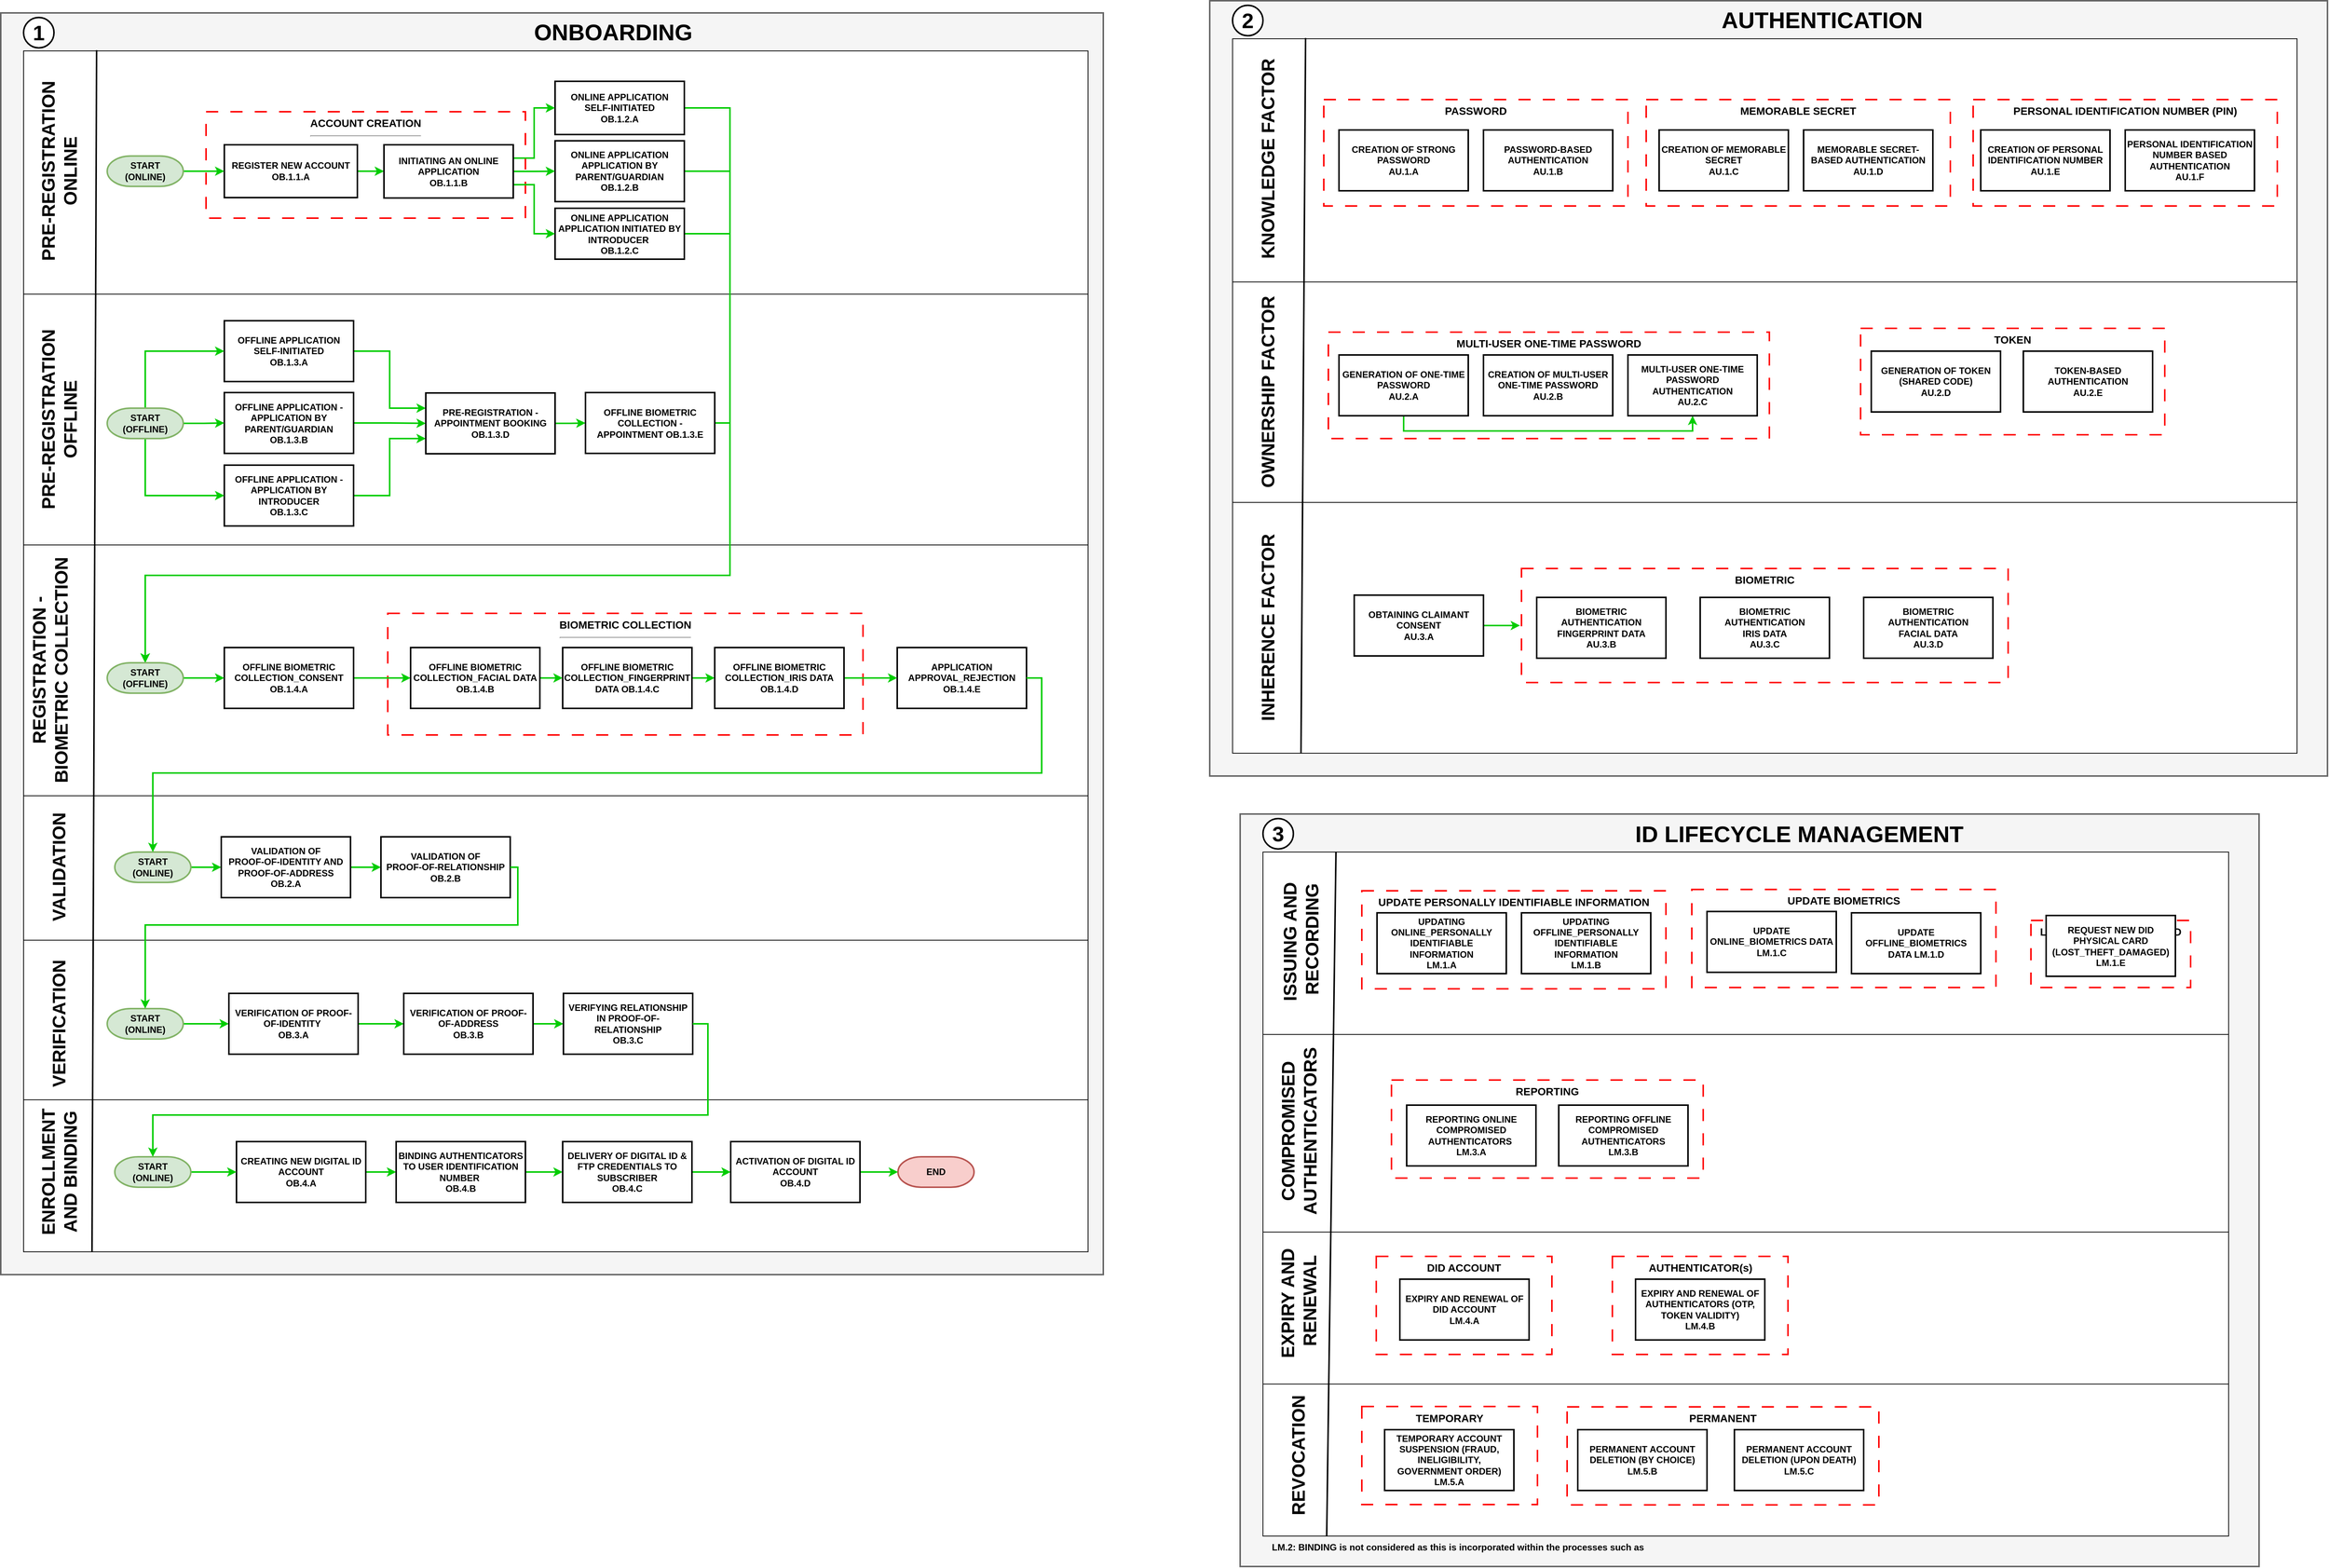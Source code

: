 <mxfile version="20.7.4" type="device"><diagram id="10glaCfFHjlpt_X564yJ" name="Page-1"><mxGraphModel dx="5127" dy="3753" grid="1" gridSize="10" guides="1" tooltips="1" connect="1" arrows="1" fold="1" page="1" pageScale="1" pageWidth="1920" pageHeight="1200" math="0" shadow="0"><root><mxCell id="0"/><mxCell id="1" parent="0"/><mxCell id="8y-kme8FLULvX650RVpN-200" value="" style="rounded=0;whiteSpace=wrap;html=1;fontSize=25;fillColor=#f5f5f5;fontColor=#333333;strokeColor=#666666;direction=east;strokeWidth=2;fontStyle=1" parent="1" vertex="1"><mxGeometry x="2150" y="1476" width="1450" height="1660" as="geometry"/></mxCell><mxCell id="8y-kme8FLULvX650RVpN-243" value="" style="rounded=0;whiteSpace=wrap;html=1;fontSize=19;" parent="1" vertex="1"><mxGeometry x="2180" y="2176" width="1400" height="330" as="geometry"/></mxCell><mxCell id="8y-kme8FLULvX650RVpN-242" value="" style="rounded=0;whiteSpace=wrap;html=1;fontSize=19;" parent="1" vertex="1"><mxGeometry x="2180" y="1846" width="1400" height="330" as="geometry"/></mxCell><mxCell id="8y-kme8FLULvX650RVpN-201" value="" style="rounded=0;whiteSpace=wrap;html=1;fontSize=19;" parent="1" vertex="1"><mxGeometry x="2180" y="1526" width="1400" height="320" as="geometry"/></mxCell><mxCell id="8y-kme8FLULvX650RVpN-202" value="ONBOARDING" style="text;html=1;align=center;verticalAlign=middle;resizable=0;points=[];autosize=1;strokeColor=none;fillColor=none;fontStyle=1;fontSize=30;" parent="1" vertex="1"><mxGeometry x="2840" y="1476" width="230" height="50" as="geometry"/></mxCell><mxCell id="8y-kme8FLULvX650RVpN-253" style="edgeStyle=orthogonalEdgeStyle;rounded=0;orthogonalLoop=1;jettySize=auto;html=1;exitX=1;exitY=0.5;exitDx=0;exitDy=0;entryX=0.5;entryY=0;entryDx=0;entryDy=0;entryPerimeter=0;strokeColor=#00CC00;strokeWidth=2;fontStyle=1;" parent="1" source="8y-kme8FLULvX650RVpN-206" target="8y-kme8FLULvX650RVpN-262" edge="1"><mxGeometry relative="1" as="geometry"><Array as="points"><mxPoint x="3109" y="1601"/><mxPoint x="3109" y="2216"/><mxPoint x="2340" y="2216"/></Array></mxGeometry></mxCell><mxCell id="8y-kme8FLULvX650RVpN-206" value="ONLINE APPLICATION &lt;br&gt;SELF-INITIATED &lt;br&gt;OB.1.2.A" style="rounded=0;whiteSpace=wrap;html=1;strokeWidth=2;fontStyle=1;" parent="1" vertex="1"><mxGeometry x="2879" y="1566" width="170" height="70" as="geometry"/></mxCell><mxCell id="8y-kme8FLULvX650RVpN-252" style="edgeStyle=orthogonalEdgeStyle;rounded=0;orthogonalLoop=1;jettySize=auto;html=1;exitX=1;exitY=0.5;exitDx=0;exitDy=0;entryX=0.5;entryY=0;entryDx=0;entryDy=0;entryPerimeter=0;strokeColor=#00CC00;strokeWidth=2;fontStyle=1;" parent="1" source="8y-kme8FLULvX650RVpN-207" target="8y-kme8FLULvX650RVpN-262" edge="1"><mxGeometry relative="1" as="geometry"><Array as="points"><mxPoint x="3109" y="1684"/><mxPoint x="3109" y="2216"/><mxPoint x="2340" y="2216"/></Array></mxGeometry></mxCell><mxCell id="8y-kme8FLULvX650RVpN-207" value="ONLINE APPLICATION&lt;br&gt;APPLICATION BY PARENT/GUARDIAN OB.1.2.B" style="rounded=0;whiteSpace=wrap;html=1;strokeWidth=2;fontStyle=1;" parent="1" vertex="1"><mxGeometry x="2879" y="1644.25" width="170" height="80" as="geometry"/></mxCell><mxCell id="8y-kme8FLULvX650RVpN-251" style="edgeStyle=orthogonalEdgeStyle;rounded=0;orthogonalLoop=1;jettySize=auto;html=1;exitX=1;exitY=0.5;exitDx=0;exitDy=0;entryX=0.5;entryY=0;entryDx=0;entryDy=0;entryPerimeter=0;strokeColor=#00CC00;strokeWidth=2;fontStyle=1;" parent="1" source="8y-kme8FLULvX650RVpN-208" target="8y-kme8FLULvX650RVpN-262" edge="1"><mxGeometry relative="1" as="geometry"><Array as="points"><mxPoint x="3109" y="1767"/><mxPoint x="3109" y="2216"/><mxPoint x="2340" y="2216"/></Array></mxGeometry></mxCell><mxCell id="8y-kme8FLULvX650RVpN-208" value="ONLINE APPLICATION&lt;br&gt;APPLICATION INITIATED BY INTRODUCER&amp;nbsp; &lt;br&gt;OB.1.2.C" style="rounded=0;whiteSpace=wrap;html=1;strokeWidth=2;fontStyle=1;" parent="1" vertex="1"><mxGeometry x="2879" y="1733" width="170" height="67" as="geometry"/></mxCell><mxCell id="8y-kme8FLULvX650RVpN-234" style="edgeStyle=orthogonalEdgeStyle;rounded=0;orthogonalLoop=1;jettySize=auto;html=1;exitX=1;exitY=0.5;exitDx=0;exitDy=0;entryX=0;entryY=0.25;entryDx=0;entryDy=0;strokeColor=#00CC00;strokeWidth=2;fontStyle=1;" parent="1" source="8y-kme8FLULvX650RVpN-209" target="8y-kme8FLULvX650RVpN-212" edge="1"><mxGeometry relative="1" as="geometry"/></mxCell><mxCell id="8y-kme8FLULvX650RVpN-209" value="OFFLINE APPLICATION SELF-INITIATED &lt;br&gt;OB.1.3.A" style="rounded=0;whiteSpace=wrap;html=1;strokeWidth=2;fontStyle=1;" parent="1" vertex="1"><mxGeometry x="2444" y="1881" width="170" height="80" as="geometry"/></mxCell><mxCell id="8y-kme8FLULvX650RVpN-235" style="edgeStyle=orthogonalEdgeStyle;rounded=0;orthogonalLoop=1;jettySize=auto;html=1;exitX=1;exitY=0.5;exitDx=0;exitDy=0;entryX=0;entryY=0.5;entryDx=0;entryDy=0;strokeColor=#00CC00;strokeWidth=2;fontStyle=1;" parent="1" source="8y-kme8FLULvX650RVpN-210" target="8y-kme8FLULvX650RVpN-212" edge="1"><mxGeometry relative="1" as="geometry"/></mxCell><mxCell id="8y-kme8FLULvX650RVpN-210" value="OFFLINE APPLICATION - APPLICATION BY PARENT/GUARDIAN OB.1.3.B" style="rounded=0;whiteSpace=wrap;html=1;strokeWidth=2;fontStyle=1;" parent="1" vertex="1"><mxGeometry x="2444" y="1975.5" width="170" height="80" as="geometry"/></mxCell><mxCell id="8y-kme8FLULvX650RVpN-236" style="edgeStyle=orthogonalEdgeStyle;rounded=0;orthogonalLoop=1;jettySize=auto;html=1;exitX=1;exitY=0.5;exitDx=0;exitDy=0;entryX=0;entryY=0.75;entryDx=0;entryDy=0;fontStyle=1;strokeColor=#00CC00;strokeWidth=2;" parent="1" source="8y-kme8FLULvX650RVpN-211" target="8y-kme8FLULvX650RVpN-212" edge="1"><mxGeometry relative="1" as="geometry"/></mxCell><mxCell id="8y-kme8FLULvX650RVpN-211" value="OFFLINE APPLICATION - APPLICATION BY INTRODUCER &lt;br&gt;OB.1.3.C" style="rounded=0;whiteSpace=wrap;html=1;strokeWidth=2;fontStyle=1;" parent="1" vertex="1"><mxGeometry x="2444" y="2071" width="170" height="80" as="geometry"/></mxCell><mxCell id="8y-kme8FLULvX650RVpN-241" style="edgeStyle=orthogonalEdgeStyle;rounded=0;orthogonalLoop=1;jettySize=auto;html=1;exitX=1;exitY=0.5;exitDx=0;exitDy=0;strokeColor=#00CC00;strokeWidth=2;fontStyle=1;" parent="1" source="8y-kme8FLULvX650RVpN-212" target="8y-kme8FLULvX650RVpN-213" edge="1"><mxGeometry relative="1" as="geometry"/></mxCell><mxCell id="8y-kme8FLULvX650RVpN-212" value="PRE-REGISTRATION - APPOINTMENT BOOKING OB.1.3.D" style="rounded=0;whiteSpace=wrap;html=1;strokeWidth=2;fontStyle=1;" parent="1" vertex="1"><mxGeometry x="2709" y="1976" width="170" height="80" as="geometry"/></mxCell><mxCell id="8y-kme8FLULvX650RVpN-250" style="edgeStyle=orthogonalEdgeStyle;rounded=0;orthogonalLoop=1;jettySize=auto;html=1;exitX=1;exitY=0.5;exitDx=0;exitDy=0;entryX=0.5;entryY=0;entryDx=0;entryDy=0;entryPerimeter=0;strokeColor=#00CC00;strokeWidth=2;fontStyle=1;" parent="1" source="8y-kme8FLULvX650RVpN-213" target="8y-kme8FLULvX650RVpN-262" edge="1"><mxGeometry relative="1" as="geometry"><Array as="points"><mxPoint x="3109" y="2015"/><mxPoint x="3109" y="2216"/><mxPoint x="2340" y="2216"/></Array></mxGeometry></mxCell><mxCell id="8y-kme8FLULvX650RVpN-213" value="OFFLINE BIOMETRIC COLLECTION - APPOINTMENT OB.1.3.E" style="rounded=0;whiteSpace=wrap;html=1;strokeWidth=2;fontStyle=1;" parent="1" vertex="1"><mxGeometry x="2919" y="1975.5" width="170" height="80" as="geometry"/></mxCell><mxCell id="8y-kme8FLULvX650RVpN-218" value="APPLICATION APPROVAL_REJECTION OB.1.4.E" style="rounded=0;whiteSpace=wrap;html=1;strokeWidth=2;fontStyle=1;" parent="1" vertex="1"><mxGeometry x="3329" y="2311" width="170" height="80" as="geometry"/></mxCell><mxCell id="8y-kme8FLULvX650RVpN-231" value="PRE-REGISTRATION&lt;br style=&quot;font-size: 24px;&quot;&gt;OFFLINE" style="text;html=1;align=center;verticalAlign=middle;resizable=0;points=[];autosize=1;strokeColor=none;fillColor=none;fontStyle=1;fontSize=24;horizontal=0;" parent="1" vertex="1"><mxGeometry x="2187" y="1886" width="80" height="250" as="geometry"/></mxCell><mxCell id="8y-kme8FLULvX650RVpN-232" value="REGISTRATION -&lt;br&gt;BIOMETRIC COLLECTION" style="text;html=1;align=center;verticalAlign=middle;resizable=0;points=[];autosize=1;strokeColor=none;fillColor=none;fontStyle=1;fontSize=24;horizontal=0;" parent="1" vertex="1"><mxGeometry x="2175" y="2186" width="80" height="310" as="geometry"/></mxCell><mxCell id="8y-kme8FLULvX650RVpN-257" value="" style="edgeStyle=orthogonalEdgeStyle;rounded=0;orthogonalLoop=1;jettySize=auto;html=1;strokeColor=#00CC00;strokeWidth=2;fontStyle=1;" parent="1" source="8y-kme8FLULvX650RVpN-256" target="8y-kme8FLULvX650RVpN-210" edge="1"><mxGeometry relative="1" as="geometry"/></mxCell><mxCell id="8y-kme8FLULvX650RVpN-258" style="edgeStyle=orthogonalEdgeStyle;rounded=0;orthogonalLoop=1;jettySize=auto;html=1;exitX=0.5;exitY=0;exitDx=0;exitDy=0;exitPerimeter=0;entryX=0;entryY=0.5;entryDx=0;entryDy=0;strokeColor=#00CC00;strokeWidth=2;fontStyle=1;" parent="1" source="8y-kme8FLULvX650RVpN-256" target="8y-kme8FLULvX650RVpN-209" edge="1"><mxGeometry relative="1" as="geometry"/></mxCell><mxCell id="8y-kme8FLULvX650RVpN-259" style="edgeStyle=orthogonalEdgeStyle;rounded=0;orthogonalLoop=1;jettySize=auto;html=1;exitX=0.5;exitY=1;exitDx=0;exitDy=0;exitPerimeter=0;entryX=0;entryY=0.5;entryDx=0;entryDy=0;strokeColor=#00CC00;strokeWidth=2;fontStyle=1;" parent="1" source="8y-kme8FLULvX650RVpN-256" target="8y-kme8FLULvX650RVpN-211" edge="1"><mxGeometry relative="1" as="geometry"/></mxCell><mxCell id="8y-kme8FLULvX650RVpN-256" value="&lt;b&gt;START&lt;br&gt;(OFFLINE)&lt;br&gt;&lt;/b&gt;" style="strokeWidth=2;html=1;shape=mxgraph.flowchart.terminator;whiteSpace=wrap;fillColor=#d5e8d4;strokeColor=#82b366;" parent="1" vertex="1"><mxGeometry x="2290" y="1996" width="100" height="40" as="geometry"/></mxCell><mxCell id="8y-kme8FLULvX650RVpN-269" value="&lt;span style=&quot;font-size: 28px;&quot;&gt;1&lt;/span&gt;" style="ellipse;whiteSpace=wrap;html=1;aspect=fixed;fontSize=12;fontStyle=1;rounded=0;strokeWidth=2;" parent="1" vertex="1"><mxGeometry x="2180" y="1482" width="40" height="40" as="geometry"/></mxCell><mxCell id="8y-kme8FLULvX650RVpN-340" value="" style="rounded=0;whiteSpace=wrap;html=1;fontSize=19;" parent="1" vertex="1"><mxGeometry x="2180" y="2906" width="1400" height="200" as="geometry"/></mxCell><mxCell id="8y-kme8FLULvX650RVpN-341" value="" style="rounded=0;whiteSpace=wrap;html=1;fontSize=19;" parent="1" vertex="1"><mxGeometry x="2180" y="2696" width="1400" height="210" as="geometry"/></mxCell><mxCell id="8y-kme8FLULvX650RVpN-342" value="" style="rounded=0;whiteSpace=wrap;html=1;fontSize=19;" parent="1" vertex="1"><mxGeometry x="2180" y="2506" width="1400" height="190" as="geometry"/></mxCell><mxCell id="8y-kme8FLULvX650RVpN-343" value="VALIDATION" style="text;html=1;align=center;verticalAlign=middle;resizable=0;points=[];autosize=1;strokeColor=none;fillColor=none;fontStyle=1;fontSize=24;horizontal=0;" parent="1" vertex="1"><mxGeometry x="2202" y="2520" width="50" height="160" as="geometry"/></mxCell><mxCell id="8y-kme8FLULvX650RVpN-344" value="VERIFICATION" style="text;html=1;align=center;verticalAlign=middle;resizable=0;points=[];autosize=1;strokeColor=none;fillColor=none;fontStyle=1;fontSize=24;horizontal=0;" parent="1" vertex="1"><mxGeometry x="2202" y="2716" width="50" height="180" as="geometry"/></mxCell><mxCell id="8y-kme8FLULvX650RVpN-345" value="ENROLLMENT&lt;br&gt;AND BINDING" style="text;html=1;align=center;verticalAlign=middle;resizable=0;points=[];autosize=1;strokeColor=none;fillColor=none;fontStyle=1;fontSize=24;horizontal=0;" parent="1" vertex="1"><mxGeometry x="2187" y="2911" width="80" height="180" as="geometry"/></mxCell><mxCell id="8y-kme8FLULvX650RVpN-346" value="" style="edgeStyle=orthogonalEdgeStyle;rounded=0;orthogonalLoop=1;jettySize=auto;html=1;strokeColor=#00CC00;strokeWidth=2;fontStyle=1;" parent="1" source="8y-kme8FLULvX650RVpN-347" target="8y-kme8FLULvX650RVpN-352" edge="1"><mxGeometry relative="1" as="geometry"/></mxCell><mxCell id="8y-kme8FLULvX650RVpN-347" value="&lt;b&gt;START&lt;br&gt;(ONLINE)&lt;br&gt;&lt;/b&gt;" style="strokeWidth=2;html=1;shape=mxgraph.flowchart.terminator;whiteSpace=wrap;fillColor=#d5e8d4;strokeColor=#82b366;" parent="1" vertex="1"><mxGeometry x="2300" y="2580" width="100" height="40" as="geometry"/></mxCell><mxCell id="8y-kme8FLULvX650RVpN-348" value="" style="edgeStyle=orthogonalEdgeStyle;rounded=0;orthogonalLoop=1;jettySize=auto;html=1;strokeColor=#00CC00;strokeWidth=2;fontStyle=1;" parent="1" source="8y-kme8FLULvX650RVpN-349" target="8y-kme8FLULvX650RVpN-355" edge="1"><mxGeometry relative="1" as="geometry"/></mxCell><mxCell id="8y-kme8FLULvX650RVpN-349" value="&lt;b&gt;START&lt;br&gt;(ONLINE)&lt;br&gt;&lt;/b&gt;" style="strokeWidth=2;html=1;shape=mxgraph.flowchart.terminator;whiteSpace=wrap;fillColor=#d5e8d4;strokeColor=#82b366;" parent="1" vertex="1"><mxGeometry x="2290" y="2786" width="100" height="40" as="geometry"/></mxCell><mxCell id="8y-kme8FLULvX650RVpN-350" value="&lt;b&gt;END&lt;/b&gt;" style="strokeWidth=2;html=1;shape=mxgraph.flowchart.terminator;whiteSpace=wrap;fillColor=#f8cecc;strokeColor=#b85450;" parent="1" vertex="1"><mxGeometry x="3330" y="2981" width="100" height="40" as="geometry"/></mxCell><mxCell id="8y-kme8FLULvX650RVpN-351" value="" style="edgeStyle=orthogonalEdgeStyle;rounded=0;orthogonalLoop=1;jettySize=auto;html=1;strokeColor=#00CC00;strokeWidth=2;fontStyle=1;" parent="1" source="8y-kme8FLULvX650RVpN-352" target="8y-kme8FLULvX650RVpN-353" edge="1"><mxGeometry relative="1" as="geometry"/></mxCell><mxCell id="8y-kme8FLULvX650RVpN-352" value="VALIDATION OF &lt;br&gt;PROOF-OF-IDENTITY AND PROOF-OF-ADDRESS &lt;br&gt;OB.2.A" style="rounded=0;whiteSpace=wrap;html=1;strokeWidth=2;fontStyle=1;" parent="1" vertex="1"><mxGeometry x="2440" y="2560" width="170" height="80" as="geometry"/></mxCell><mxCell id="8y-kme8FLULvX650RVpN-353" value="VALIDATION OF &lt;br&gt;PROOF-OF-RELATIONSHIP &lt;br&gt;OB.2.B" style="rounded=0;whiteSpace=wrap;html=1;strokeWidth=2;fontStyle=1;" parent="1" vertex="1"><mxGeometry x="2650" y="2560" width="170" height="80" as="geometry"/></mxCell><mxCell id="8y-kme8FLULvX650RVpN-354" value="" style="edgeStyle=orthogonalEdgeStyle;rounded=0;orthogonalLoop=1;jettySize=auto;html=1;strokeColor=#00CC00;strokeWidth=2;fontStyle=1;" parent="1" source="8y-kme8FLULvX650RVpN-355" target="8y-kme8FLULvX650RVpN-357" edge="1"><mxGeometry relative="1" as="geometry"/></mxCell><mxCell id="8y-kme8FLULvX650RVpN-355" value="VERIFICATION OF PROOF-OF-IDENTITY&amp;nbsp; &lt;br&gt;OB.3.A" style="rounded=0;whiteSpace=wrap;html=1;strokeWidth=2;fontStyle=1;" parent="1" vertex="1"><mxGeometry x="2450" y="2766" width="170" height="80" as="geometry"/></mxCell><mxCell id="8y-kme8FLULvX650RVpN-356" value="" style="edgeStyle=orthogonalEdgeStyle;rounded=0;orthogonalLoop=1;jettySize=auto;html=1;strokeColor=#00CC00;strokeWidth=2;fontStyle=1;" parent="1" source="8y-kme8FLULvX650RVpN-357" target="8y-kme8FLULvX650RVpN-358" edge="1"><mxGeometry relative="1" as="geometry"/></mxCell><mxCell id="8y-kme8FLULvX650RVpN-357" value="VERIFICATION OF PROOF-OF-ADDRESS &lt;br&gt;OB.3.B" style="rounded=0;whiteSpace=wrap;html=1;strokeWidth=2;fontStyle=1;" parent="1" vertex="1"><mxGeometry x="2680" y="2766" width="170" height="80" as="geometry"/></mxCell><mxCell id="8y-kme8FLULvX650RVpN-358" value="VERIFYING RELATIONSHIP IN PROOF-OF-RELATIONSHIP &lt;br&gt;OB.3.C" style="rounded=0;whiteSpace=wrap;html=1;strokeWidth=2;fontStyle=1;" parent="1" vertex="1"><mxGeometry x="2890" y="2766" width="170" height="80" as="geometry"/></mxCell><mxCell id="8y-kme8FLULvX650RVpN-359" style="edgeStyle=orthogonalEdgeStyle;rounded=0;orthogonalLoop=1;jettySize=auto;html=1;exitX=1;exitY=0.5;exitDx=0;exitDy=0;entryX=0.5;entryY=0;entryDx=0;entryDy=0;entryPerimeter=0;strokeColor=#00CC00;strokeWidth=2;fontStyle=1;" parent="1" source="8y-kme8FLULvX650RVpN-353" target="8y-kme8FLULvX650RVpN-349" edge="1"><mxGeometry relative="1" as="geometry"><Array as="points"><mxPoint x="2830" y="2600"/><mxPoint x="2830" y="2676"/><mxPoint x="2340" y="2676"/></Array></mxGeometry></mxCell><mxCell id="8y-kme8FLULvX650RVpN-360" value="" style="edgeStyle=orthogonalEdgeStyle;rounded=0;orthogonalLoop=1;jettySize=auto;html=1;strokeColor=#00CC00;strokeWidth=2;fontStyle=1;" parent="1" source="8y-kme8FLULvX650RVpN-361" target="8y-kme8FLULvX650RVpN-363" edge="1"><mxGeometry relative="1" as="geometry"/></mxCell><mxCell id="8y-kme8FLULvX650RVpN-361" value="CREATING NEW DIGITAL ID ACCOUNT &lt;br&gt;OB.4.A" style="rounded=0;whiteSpace=wrap;html=1;strokeWidth=2;fontStyle=1;" parent="1" vertex="1"><mxGeometry x="2460" y="2961" width="170" height="80" as="geometry"/></mxCell><mxCell id="8y-kme8FLULvX650RVpN-362" value="" style="edgeStyle=orthogonalEdgeStyle;rounded=0;orthogonalLoop=1;jettySize=auto;html=1;strokeColor=#00CC00;strokeWidth=2;fontStyle=1;" parent="1" source="8y-kme8FLULvX650RVpN-363" target="8y-kme8FLULvX650RVpN-365" edge="1"><mxGeometry relative="1" as="geometry"/></mxCell><mxCell id="8y-kme8FLULvX650RVpN-363" value="BINDING AUTHENTICATORS TO USER IDENTIFICATION NUMBER&amp;nbsp; &lt;br&gt;OB.4.B" style="rounded=0;whiteSpace=wrap;html=1;strokeWidth=2;fontStyle=1;" parent="1" vertex="1"><mxGeometry x="2670" y="2961" width="170" height="80" as="geometry"/></mxCell><mxCell id="8y-kme8FLULvX650RVpN-364" value="" style="edgeStyle=orthogonalEdgeStyle;rounded=0;orthogonalLoop=1;jettySize=auto;html=1;strokeColor=#00CC00;strokeWidth=2;fontStyle=1;" parent="1" source="8y-kme8FLULvX650RVpN-365" target="8y-kme8FLULvX650RVpN-367" edge="1"><mxGeometry relative="1" as="geometry"/></mxCell><mxCell id="8y-kme8FLULvX650RVpN-365" value="DELIVERY OF DIGITAL ID &amp;amp; FTP CREDENTIALS TO SUBSCRIBER &lt;br&gt;OB.4.C" style="rounded=0;whiteSpace=wrap;html=1;strokeWidth=2;fontStyle=1;" parent="1" vertex="1"><mxGeometry x="2889" y="2961" width="170" height="80" as="geometry"/></mxCell><mxCell id="8y-kme8FLULvX650RVpN-366" value="" style="edgeStyle=orthogonalEdgeStyle;rounded=0;orthogonalLoop=1;jettySize=auto;html=1;strokeColor=#00CC00;strokeWidth=2;fontStyle=1;" parent="1" source="8y-kme8FLULvX650RVpN-367" target="8y-kme8FLULvX650RVpN-350" edge="1"><mxGeometry relative="1" as="geometry"/></mxCell><mxCell id="8y-kme8FLULvX650RVpN-367" value="ACTIVATION OF DIGITAL ID ACCOUNT &lt;br&gt;OB.4.D" style="rounded=0;whiteSpace=wrap;html=1;strokeWidth=2;fontStyle=1;" parent="1" vertex="1"><mxGeometry x="3110" y="2961" width="170" height="80" as="geometry"/></mxCell><mxCell id="8y-kme8FLULvX650RVpN-368" value="" style="edgeStyle=orthogonalEdgeStyle;rounded=0;orthogonalLoop=1;jettySize=auto;html=1;strokeColor=#00CC00;strokeWidth=2;fontStyle=1;" parent="1" source="8y-kme8FLULvX650RVpN-369" target="8y-kme8FLULvX650RVpN-361" edge="1"><mxGeometry relative="1" as="geometry"/></mxCell><mxCell id="8y-kme8FLULvX650RVpN-369" value="&lt;b&gt;START&lt;br&gt;(ONLINE)&lt;br&gt;&lt;/b&gt;" style="strokeWidth=2;html=1;shape=mxgraph.flowchart.terminator;whiteSpace=wrap;fillColor=#d5e8d4;strokeColor=#82b366;" parent="1" vertex="1"><mxGeometry x="2300" y="2981" width="100" height="40" as="geometry"/></mxCell><mxCell id="8y-kme8FLULvX650RVpN-370" style="edgeStyle=orthogonalEdgeStyle;rounded=0;orthogonalLoop=1;jettySize=auto;html=1;exitX=1;exitY=0.5;exitDx=0;exitDy=0;entryX=0.5;entryY=0;entryDx=0;entryDy=0;entryPerimeter=0;strokeColor=#00CC00;strokeWidth=2;fontStyle=1;" parent="1" source="8y-kme8FLULvX650RVpN-358" target="8y-kme8FLULvX650RVpN-369" edge="1"><mxGeometry relative="1" as="geometry"><Array as="points"><mxPoint x="3080" y="2806"/><mxPoint x="3080" y="2926"/><mxPoint x="2350" y="2926"/></Array></mxGeometry></mxCell><mxCell id="8y-kme8FLULvX650RVpN-229" value="" style="endArrow=none;html=1;rounded=0;entryX=0.114;entryY=-0.001;entryDx=0;entryDy=0;entryPerimeter=0;strokeWidth=2;" parent="1" edge="1"><mxGeometry width="50" height="50" relative="1" as="geometry"><mxPoint x="2270" y="3106" as="sourcePoint"/><mxPoint x="2276.04" y="1525.02" as="targetPoint"/></mxGeometry></mxCell><mxCell id="8y-kme8FLULvX650RVpN-261" style="edgeStyle=orthogonalEdgeStyle;rounded=0;orthogonalLoop=1;jettySize=auto;html=1;exitX=1;exitY=0.5;exitDx=0;exitDy=0;entryX=0.5;entryY=0;entryDx=0;entryDy=0;entryPerimeter=0;strokeColor=#00CC00;strokeWidth=2;fontStyle=1;" parent="1" source="8y-kme8FLULvX650RVpN-218" target="8y-kme8FLULvX650RVpN-347" edge="1"><mxGeometry relative="1" as="geometry"><mxPoint x="3530" y="2351" as="targetPoint"/><Array as="points"><mxPoint x="3519" y="2351"/><mxPoint x="3519" y="2476"/><mxPoint x="2350" y="2476"/></Array></mxGeometry></mxCell><mxCell id="8y-kme8FLULvX650RVpN-249" value="BIOMETRIC COLLECTION&lt;hr style=&quot;font-size: 14px;&quot;&gt;" style="rounded=0;whiteSpace=wrap;html=1;fillColor=none;perimeterSpacing=2;dashed=1;dashPattern=8 8;align=center;labelPosition=center;verticalLabelPosition=middle;verticalAlign=top;fontStyle=1;fontSize=14;strokeColor=#FF0000;strokeWidth=2;fontColor=#000000;" parent="1" vertex="1"><mxGeometry x="2659" y="2266" width="625" height="160" as="geometry"/></mxCell><mxCell id="8y-kme8FLULvX650RVpN-245" style="edgeStyle=orthogonalEdgeStyle;rounded=0;orthogonalLoop=1;jettySize=auto;html=1;exitX=1;exitY=0.5;exitDx=0;exitDy=0;entryX=0;entryY=0.5;entryDx=0;entryDy=0;strokeColor=#00CC00;strokeWidth=2;fontStyle=1;" parent="1" source="8y-kme8FLULvX650RVpN-214" target="8y-kme8FLULvX650RVpN-215" edge="1"><mxGeometry relative="1" as="geometry"/></mxCell><mxCell id="8y-kme8FLULvX650RVpN-214" value="OFFLINE BIOMETRIC COLLECTION_CONSENT OB.1.4.A" style="rounded=0;whiteSpace=wrap;html=1;strokeWidth=2;fontStyle=1;" parent="1" vertex="1"><mxGeometry x="2444" y="2311" width="170" height="80" as="geometry"/></mxCell><mxCell id="8y-kme8FLULvX650RVpN-246" style="edgeStyle=orthogonalEdgeStyle;rounded=0;orthogonalLoop=1;jettySize=auto;html=1;exitX=1;exitY=0.5;exitDx=0;exitDy=0;entryX=0;entryY=0.5;entryDx=0;entryDy=0;strokeColor=#00CC00;strokeWidth=2;fontStyle=1;" parent="1" source="8y-kme8FLULvX650RVpN-215" target="8y-kme8FLULvX650RVpN-216" edge="1"><mxGeometry relative="1" as="geometry"/></mxCell><mxCell id="8y-kme8FLULvX650RVpN-215" value="OFFLINE BIOMETRIC COLLECTION_FACIAL DATA OB.1.4.B" style="rounded=0;whiteSpace=wrap;html=1;strokeWidth=2;fontStyle=1;" parent="1" vertex="1"><mxGeometry x="2689" y="2311" width="170" height="80" as="geometry"/></mxCell><mxCell id="8y-kme8FLULvX650RVpN-247" style="edgeStyle=orthogonalEdgeStyle;rounded=0;orthogonalLoop=1;jettySize=auto;html=1;exitX=1;exitY=0.5;exitDx=0;exitDy=0;strokeColor=#00CC00;strokeWidth=2;fontStyle=1;" parent="1" source="8y-kme8FLULvX650RVpN-216" target="8y-kme8FLULvX650RVpN-217" edge="1"><mxGeometry relative="1" as="geometry"/></mxCell><mxCell id="8y-kme8FLULvX650RVpN-216" value="OFFLINE BIOMETRIC COLLECTION_FINGERPRINT DATA OB.1.4.C" style="rounded=0;whiteSpace=wrap;html=1;strokeWidth=2;fontStyle=1;" parent="1" vertex="1"><mxGeometry x="2889" y="2311" width="170" height="80" as="geometry"/></mxCell><mxCell id="8y-kme8FLULvX650RVpN-248" style="edgeStyle=orthogonalEdgeStyle;rounded=0;orthogonalLoop=1;jettySize=auto;html=1;exitX=1;exitY=0.5;exitDx=0;exitDy=0;entryX=0;entryY=0.5;entryDx=0;entryDy=0;strokeColor=#00CC00;strokeWidth=2;fontStyle=1;" parent="1" source="8y-kme8FLULvX650RVpN-217" target="8y-kme8FLULvX650RVpN-218" edge="1"><mxGeometry relative="1" as="geometry"/></mxCell><mxCell id="8y-kme8FLULvX650RVpN-217" value="OFFLINE BIOMETRIC COLLECTION_IRIS DATA OB.1.4.D" style="rounded=0;whiteSpace=wrap;html=1;strokeWidth=2;fontStyle=1;" parent="1" vertex="1"><mxGeometry x="3089" y="2311" width="170" height="80" as="geometry"/></mxCell><mxCell id="8y-kme8FLULvX650RVpN-263" style="edgeStyle=orthogonalEdgeStyle;rounded=0;orthogonalLoop=1;jettySize=auto;html=1;exitX=1;exitY=0.5;exitDx=0;exitDy=0;exitPerimeter=0;strokeColor=#00CC00;strokeWidth=2;fontStyle=1;" parent="1" source="8y-kme8FLULvX650RVpN-262" target="8y-kme8FLULvX650RVpN-214" edge="1"><mxGeometry relative="1" as="geometry"/></mxCell><mxCell id="8y-kme8FLULvX650RVpN-262" value="&lt;b&gt;START&lt;br&gt;(OFFLINE)&lt;br&gt;&lt;/b&gt;" style="strokeWidth=2;html=1;shape=mxgraph.flowchart.terminator;whiteSpace=wrap;fillColor=#d5e8d4;strokeColor=#82b366;" parent="1" vertex="1"><mxGeometry x="2290" y="2331" width="100" height="40" as="geometry"/></mxCell><mxCell id="8y-kme8FLULvX650RVpN-266" value="ACCOUNT CREATION&lt;hr&gt;" style="rounded=0;whiteSpace=wrap;html=1;fillColor=none;perimeterSpacing=2;dashed=1;dashPattern=8 8;align=center;labelPosition=center;verticalLabelPosition=middle;verticalAlign=top;fontStyle=1;fontSize=14;strokeWidth=2;strokeColor=#FF0000;fontColor=#000000;" parent="1" vertex="1"><mxGeometry x="2420" y="1606" width="420" height="140" as="geometry"/></mxCell><mxCell id="8y-kme8FLULvX650RVpN-237" style="edgeStyle=orthogonalEdgeStyle;rounded=0;orthogonalLoop=1;jettySize=auto;html=1;exitX=1;exitY=0.5;exitDx=0;exitDy=0;entryX=0;entryY=0.5;entryDx=0;entryDy=0;strokeColor=#00CC00;strokeWidth=2;fontStyle=1;" parent="1" source="8y-kme8FLULvX650RVpN-204" target="8y-kme8FLULvX650RVpN-205" edge="1"><mxGeometry relative="1" as="geometry"/></mxCell><mxCell id="8y-kme8FLULvX650RVpN-204" value="REGISTER NEW ACCOUNT OB.1.1.A" style="rounded=0;whiteSpace=wrap;html=1;strokeWidth=2;fontStyle=1;" parent="1" vertex="1"><mxGeometry x="2444" y="1649.5" width="175" height="69.5" as="geometry"/></mxCell><mxCell id="8y-kme8FLULvX650RVpN-238" style="edgeStyle=orthogonalEdgeStyle;rounded=0;orthogonalLoop=1;jettySize=auto;html=1;exitX=1;exitY=0.25;exitDx=0;exitDy=0;entryX=0;entryY=0.5;entryDx=0;entryDy=0;strokeColor=#00CC00;strokeWidth=2;fontStyle=1;" parent="1" source="8y-kme8FLULvX650RVpN-205" target="8y-kme8FLULvX650RVpN-206" edge="1"><mxGeometry relative="1" as="geometry"/></mxCell><mxCell id="8y-kme8FLULvX650RVpN-239" style="edgeStyle=orthogonalEdgeStyle;rounded=0;orthogonalLoop=1;jettySize=auto;html=1;exitX=1;exitY=0.5;exitDx=0;exitDy=0;entryX=0;entryY=0.5;entryDx=0;entryDy=0;strokeColor=#00CC00;strokeWidth=2;fontStyle=1;" parent="1" source="8y-kme8FLULvX650RVpN-205" target="8y-kme8FLULvX650RVpN-207" edge="1"><mxGeometry relative="1" as="geometry"/></mxCell><mxCell id="8y-kme8FLULvX650RVpN-240" style="edgeStyle=orthogonalEdgeStyle;rounded=0;orthogonalLoop=1;jettySize=auto;html=1;exitX=1;exitY=0.75;exitDx=0;exitDy=0;entryX=0;entryY=0.5;entryDx=0;entryDy=0;strokeColor=#00CC00;strokeWidth=2;fontStyle=1;" parent="1" source="8y-kme8FLULvX650RVpN-205" target="8y-kme8FLULvX650RVpN-208" edge="1"><mxGeometry relative="1" as="geometry"/></mxCell><mxCell id="8y-kme8FLULvX650RVpN-205" value="INITIATING AN ONLINE APPLICATION&lt;br&gt;OB.1.1.B" style="rounded=0;whiteSpace=wrap;html=1;strokeWidth=2;fontStyle=1;" parent="1" vertex="1"><mxGeometry x="2654" y="1649.5" width="170" height="70" as="geometry"/></mxCell><mxCell id="8y-kme8FLULvX650RVpN-230" value="PRE-REGISTRATION&lt;br style=&quot;font-size: 24px;&quot;&gt;ONLINE" style="text;html=1;align=center;verticalAlign=middle;resizable=0;points=[];autosize=1;strokeColor=none;fillColor=none;fontStyle=1;fontSize=24;horizontal=0;" parent="1" vertex="1"><mxGeometry x="2187" y="1559.25" width="80" height="250" as="geometry"/></mxCell><mxCell id="8y-kme8FLULvX650RVpN-255" value="" style="edgeStyle=orthogonalEdgeStyle;rounded=0;orthogonalLoop=1;jettySize=auto;html=1;strokeColor=#00CC00;strokeWidth=2;fontStyle=1;" parent="1" source="8y-kme8FLULvX650RVpN-254" target="8y-kme8FLULvX650RVpN-204" edge="1"><mxGeometry relative="1" as="geometry"/></mxCell><mxCell id="8y-kme8FLULvX650RVpN-254" value="&lt;b&gt;START&lt;br&gt;(ONLINE)&lt;br&gt;&lt;/b&gt;" style="strokeWidth=2;html=1;shape=mxgraph.flowchart.terminator;whiteSpace=wrap;fillColor=#d5e8d4;strokeColor=#82b366;" parent="1" vertex="1"><mxGeometry x="2290" y="1664.25" width="100" height="40" as="geometry"/></mxCell><mxCell id="8y-kme8FLULvX650RVpN-484" value="" style="rounded=0;whiteSpace=wrap;html=1;fontSize=25;fillColor=#f5f5f5;fontColor=#333333;strokeColor=#666666;direction=east;strokeWidth=2;fontStyle=1" parent="1" vertex="1"><mxGeometry x="3780" y="2530" width="1340" height="990" as="geometry"/></mxCell><mxCell id="8y-kme8FLULvX650RVpN-485" value="" style="rounded=0;whiteSpace=wrap;html=1;fontSize=19;" parent="1" vertex="1"><mxGeometry x="3810" y="3080" width="1270" height="200" as="geometry"/></mxCell><mxCell id="8y-kme8FLULvX650RVpN-486" value="" style="rounded=0;whiteSpace=wrap;html=1;fontSize=19;" parent="1" vertex="1"><mxGeometry x="3810" y="2820" width="1270" height="260" as="geometry"/></mxCell><mxCell id="8y-kme8FLULvX650RVpN-487" value="" style="rounded=0;whiteSpace=wrap;html=1;fontSize=19;" parent="1" vertex="1"><mxGeometry x="3810" y="2580" width="1270" height="240" as="geometry"/></mxCell><mxCell id="8y-kme8FLULvX650RVpN-488" value="ID LIFECYCLE MANAGEMENT" style="text;html=1;align=center;verticalAlign=middle;resizable=0;points=[];autosize=1;strokeColor=none;fillColor=none;fontStyle=1;fontSize=30;" parent="1" vertex="1"><mxGeometry x="4285" y="2531" width="460" height="50" as="geometry"/></mxCell><mxCell id="8y-kme8FLULvX650RVpN-515" value="" style="rounded=0;whiteSpace=wrap;html=1;fontSize=19;" parent="1" vertex="1"><mxGeometry x="3810" y="3280" width="1270" height="200" as="geometry"/></mxCell><mxCell id="8y-kme8FLULvX650RVpN-516" value="REVOCATION" style="text;html=1;align=center;verticalAlign=middle;resizable=0;points=[];autosize=1;strokeColor=none;fillColor=none;fontStyle=1;fontSize=24;horizontal=0;" parent="1" vertex="1"><mxGeometry x="3832" y="3289" width="50" height="170" as="geometry"/></mxCell><mxCell id="8y-kme8FLULvX650RVpN-544" value="" style="endArrow=none;html=1;rounded=0;strokeWidth=2;exitX=0.066;exitY=1.001;exitDx=0;exitDy=0;exitPerimeter=0;" parent="1" source="8y-kme8FLULvX650RVpN-515" edge="1"><mxGeometry width="50" height="50" relative="1" as="geometry"><mxPoint x="3900" y="3480" as="sourcePoint"/><mxPoint x="3906" y="2580" as="targetPoint"/></mxGeometry></mxCell><mxCell id="8y-kme8FLULvX650RVpN-569" value="UPDATE ONLINE_BIOMETRICS DATA LM.1.C" style="rounded=0;whiteSpace=wrap;html=1;strokeWidth=2;fontStyle=1;" parent="1" vertex="1"><mxGeometry x="4394" y="2658.25" width="170" height="80" as="geometry"/></mxCell><mxCell id="8y-kme8FLULvX650RVpN-570" value="UPDATE OFFLINE_BIOMETRICS DATA LM.1.D" style="rounded=0;whiteSpace=wrap;html=1;strokeWidth=2;fontStyle=1;" parent="1" vertex="1"><mxGeometry x="4584" y="2660" width="170" height="80" as="geometry"/></mxCell><mxCell id="8y-kme8FLULvX650RVpN-575" value="EXPIRY AND RENEWAL OF AUTHENTICATORS (OTP, TOKEN VALIDITY) &lt;br&gt;LM.4.B" style="rounded=0;whiteSpace=wrap;html=1;strokeWidth=2;fontStyle=1;" parent="1" vertex="1"><mxGeometry x="4300" y="3142" width="170" height="80" as="geometry"/></mxCell><mxCell id="8y-kme8FLULvX650RVpN-576" value="TEMPORARY ACCOUNT SUSPENSION (FRAUD, INELIGIBILITY, GOVERNMENT ORDER) LM.5.A" style="rounded=0;whiteSpace=wrap;html=1;strokeWidth=2;fontStyle=1;" parent="1" vertex="1"><mxGeometry x="3970" y="3340" width="170" height="80" as="geometry"/></mxCell><mxCell id="8y-kme8FLULvX650RVpN-577" value="PERMANENT ACCOUNT DELETION (BY CHOICE) LM.5.B" style="rounded=0;whiteSpace=wrap;html=1;strokeWidth=2;fontStyle=1;" parent="1" vertex="1"><mxGeometry x="4224" y="3340" width="170" height="80" as="geometry"/></mxCell><mxCell id="8y-kme8FLULvX650RVpN-578" value="PERMANENT ACCOUNT DELETION (UPON DEATH) LM.5.C" style="rounded=0;whiteSpace=wrap;html=1;strokeWidth=2;fontStyle=1;" parent="1" vertex="1"><mxGeometry x="4430" y="3340" width="170" height="80" as="geometry"/></mxCell><mxCell id="8y-kme8FLULvX650RVpN-580" value="UPDATE BIOMETRICS" style="rounded=0;whiteSpace=wrap;html=1;fillColor=none;perimeterSpacing=2;dashed=1;dashPattern=8 8;align=center;labelPosition=center;verticalLabelPosition=middle;verticalAlign=top;fontStyle=1;fontSize=14;strokeWidth=2;strokeColor=#FF0000;fontColor=#000000;" parent="1" vertex="1"><mxGeometry x="4374" y="2629.25" width="400" height="129" as="geometry"/></mxCell><mxCell id="8y-kme8FLULvX650RVpN-579" value="UPDATE PERSONALLY IDENTIFIABLE INFORMATION" style="rounded=0;whiteSpace=wrap;html=1;fillColor=none;perimeterSpacing=2;dashed=1;dashPattern=8 8;align=center;labelPosition=center;verticalLabelPosition=middle;verticalAlign=top;fontStyle=1;fontSize=14;strokeWidth=2;strokeColor=#FF0000;fontColor=#000000;" parent="1" vertex="1"><mxGeometry x="3940" y="2631" width="400" height="129" as="geometry"/></mxCell><mxCell id="8y-kme8FLULvX650RVpN-583" value="REPORTING" style="rounded=0;whiteSpace=wrap;html=1;fillColor=none;perimeterSpacing=2;dashed=1;dashPattern=8 8;align=center;labelPosition=center;verticalLabelPosition=middle;verticalAlign=top;fontStyle=1;fontSize=14;strokeWidth=2;strokeColor=#FF0000;fontColor=#000000;" parent="1" vertex="1"><mxGeometry x="3979" y="2880" width="410" height="129" as="geometry"/></mxCell><mxCell id="8y-kme8FLULvX650RVpN-506" value="COMPROMISED&lt;br&gt;AUTHENTICATORS" style="text;html=1;align=center;verticalAlign=middle;resizable=0;points=[];autosize=1;strokeColor=none;fillColor=none;fontStyle=1;fontSize=24;horizontal=0;" parent="1" vertex="1"><mxGeometry x="3817" y="2832.5" width="80" height="230" as="geometry"/></mxCell><mxCell id="8y-kme8FLULvX650RVpN-512" value="&lt;span style=&quot;font-size: 28px;&quot;&gt;3&lt;/span&gt;" style="ellipse;whiteSpace=wrap;html=1;aspect=fixed;fontSize=12;fontStyle=1;rounded=0;strokeWidth=2;" parent="1" vertex="1"><mxGeometry x="3810" y="2536" width="40" height="40" as="geometry"/></mxCell><mxCell id="8y-kme8FLULvX650RVpN-564" value="ISSUING AND&amp;nbsp;&lt;br&gt;RECORDING" style="text;html=1;align=center;verticalAlign=middle;resizable=0;points=[];autosize=1;strokeColor=none;fillColor=none;fontStyle=1;fontSize=24;horizontal=0;" parent="1" vertex="1"><mxGeometry x="3820" y="2605" width="80" height="180" as="geometry"/></mxCell><mxCell id="8y-kme8FLULvX650RVpN-567" value="UPDATING ONLINE_PERSONALLY IDENTIFIABLE INFORMATION &lt;br&gt;LM.1.A" style="rounded=0;whiteSpace=wrap;html=1;strokeWidth=2;fontStyle=1;" parent="1" vertex="1"><mxGeometry x="3960" y="2660" width="170" height="80" as="geometry"/></mxCell><mxCell id="8y-kme8FLULvX650RVpN-568" value="UPDATING OFFLINE_PERSONALLY IDENTIFIABLE INFORMATION &lt;br&gt;LM.1.B" style="rounded=0;whiteSpace=wrap;html=1;strokeWidth=2;fontStyle=1;" parent="1" vertex="1"><mxGeometry x="4150" y="2660" width="170" height="80" as="geometry"/></mxCell><mxCell id="8y-kme8FLULvX650RVpN-572" value="REPORTING ONLINE&lt;br&gt;COMPROMISED AUTHENTICATORS&amp;nbsp; &lt;br&gt;LM.3.A" style="rounded=0;whiteSpace=wrap;html=1;strokeWidth=2;fontStyle=1;" parent="1" vertex="1"><mxGeometry x="3999" y="2913" width="170" height="80" as="geometry"/></mxCell><mxCell id="8y-kme8FLULvX650RVpN-573" value="REPORTING OFFLINE&lt;br&gt;COMPROMISED AUTHENTICATORS &lt;br&gt;LM.3.B" style="rounded=0;whiteSpace=wrap;html=1;strokeWidth=2;fontStyle=1;" parent="1" vertex="1"><mxGeometry x="4199" y="2913" width="170" height="80" as="geometry"/></mxCell><mxCell id="8y-kme8FLULvX650RVpN-588" value="AUTHENTICATOR(s)" style="rounded=0;whiteSpace=wrap;html=1;fillColor=none;perimeterSpacing=2;dashed=1;dashPattern=8 8;align=center;labelPosition=center;verticalLabelPosition=middle;verticalAlign=top;fontStyle=1;fontSize=14;strokeWidth=2;strokeColor=#FF0000;fontColor=#000000;" parent="1" vertex="1"><mxGeometry x="4269.5" y="3112" width="231" height="129" as="geometry"/></mxCell><mxCell id="8y-kme8FLULvX650RVpN-589" value="TEMPORARY" style="rounded=0;whiteSpace=wrap;html=1;fillColor=none;perimeterSpacing=2;dashed=1;dashPattern=8 8;align=center;labelPosition=center;verticalLabelPosition=middle;verticalAlign=top;fontStyle=1;fontSize=14;strokeWidth=2;strokeColor=#FF0000;fontColor=#000000;" parent="1" vertex="1"><mxGeometry x="3940" y="3309.5" width="231" height="129" as="geometry"/></mxCell><mxCell id="8y-kme8FLULvX650RVpN-590" value="PERMANENT" style="rounded=0;whiteSpace=wrap;html=1;fillColor=none;perimeterSpacing=2;dashed=1;dashPattern=8 8;align=center;labelPosition=center;verticalLabelPosition=middle;verticalAlign=top;fontStyle=1;fontSize=14;strokeWidth=2;strokeColor=#FF0000;fontColor=#000000;" parent="1" vertex="1"><mxGeometry x="4210" y="3310" width="410" height="129" as="geometry"/></mxCell><mxCell id="8y-kme8FLULvX650RVpN-581" value="LOST/DAMAGED DID CARD" style="rounded=0;whiteSpace=wrap;html=1;fillColor=none;perimeterSpacing=2;dashed=1;dashPattern=8 8;align=center;labelPosition=center;verticalLabelPosition=middle;verticalAlign=top;fontStyle=1;fontSize=14;strokeWidth=2;strokeColor=#FF0000;fontColor=#000000;" parent="1" vertex="1"><mxGeometry x="4820" y="2670" width="210" height="88.25" as="geometry"/></mxCell><mxCell id="8y-kme8FLULvX650RVpN-571" value="REQUEST NEW DID PHYSICAL CARD (LOST_THEFT_DAMAGED) LM.1.E" style="rounded=0;whiteSpace=wrap;html=1;strokeWidth=2;fontStyle=1;" parent="1" vertex="1"><mxGeometry x="4840" y="2663.5" width="170" height="80" as="geometry"/></mxCell><mxCell id="8y-kme8FLULvX650RVpN-586" value="DID ACCOUNT" style="rounded=0;whiteSpace=wrap;html=1;fillColor=none;perimeterSpacing=2;dashed=1;dashPattern=8 8;align=center;labelPosition=center;verticalLabelPosition=middle;verticalAlign=top;fontStyle=1;fontSize=14;strokeWidth=2;strokeColor=#FF0000;fontColor=#000000;" parent="1" vertex="1"><mxGeometry x="3959" y="3112" width="231" height="129" as="geometry"/></mxCell><mxCell id="8y-kme8FLULvX650RVpN-507" value="EXPIRY AND&lt;br&gt;&amp;nbsp;RENEWAL" style="text;html=1;align=center;verticalAlign=middle;resizable=0;points=[];autosize=1;strokeColor=none;fillColor=none;fontStyle=1;fontSize=24;horizontal=0;" parent="1" vertex="1"><mxGeometry x="3817" y="3094" width="80" height="160" as="geometry"/></mxCell><mxCell id="8y-kme8FLULvX650RVpN-574" value="EXPIRY AND RENEWAL OF DID ACCOUNT &lt;br&gt;LM.4.A" style="rounded=0;whiteSpace=wrap;html=1;strokeWidth=2;fontStyle=1;" parent="1" vertex="1"><mxGeometry x="3990" y="3142" width="170" height="80" as="geometry"/></mxCell><mxCell id="8y-kme8FLULvX650RVpN-372" value="" style="rounded=0;whiteSpace=wrap;html=1;fontSize=25;fillColor=#f5f5f5;fontColor=#333333;strokeColor=#666666;direction=east;strokeWidth=2;fontStyle=1" parent="1" vertex="1"><mxGeometry x="3740" y="1460" width="1470" height="1020" as="geometry"/></mxCell><mxCell id="8y-kme8FLULvX650RVpN-373" value="" style="rounded=0;whiteSpace=wrap;html=1;fontSize=19;" parent="1" vertex="1"><mxGeometry x="3770" y="2120" width="1400" height="330" as="geometry"/></mxCell><mxCell id="8y-kme8FLULvX650RVpN-374" value="" style="rounded=0;whiteSpace=wrap;html=1;fontSize=19;" parent="1" vertex="1"><mxGeometry x="3770" y="1830" width="1400" height="290" as="geometry"/></mxCell><mxCell id="8y-kme8FLULvX650RVpN-375" value="" style="rounded=0;whiteSpace=wrap;html=1;fontSize=19;" parent="1" vertex="1"><mxGeometry x="3770" y="1510" width="1400" height="320" as="geometry"/></mxCell><mxCell id="8y-kme8FLULvX650RVpN-376" value="AUTHENTICATION" style="text;html=1;align=center;verticalAlign=middle;resizable=0;points=[];autosize=1;strokeColor=none;fillColor=none;fontStyle=1;fontSize=30;" parent="1" vertex="1"><mxGeometry x="4400" y="1460" width="290" height="50" as="geometry"/></mxCell><mxCell id="8y-kme8FLULvX650RVpN-394" value="OWNERSHIP FACTOR" style="text;html=1;align=center;verticalAlign=middle;resizable=0;points=[];autosize=1;strokeColor=none;fillColor=none;fontStyle=1;fontSize=24;horizontal=0;" parent="1" vertex="1"><mxGeometry x="3792" y="1840" width="50" height="270" as="geometry"/></mxCell><mxCell id="8y-kme8FLULvX650RVpN-395" value="INHERENCE FACTOR" style="text;html=1;align=center;verticalAlign=middle;resizable=0;points=[];autosize=1;strokeColor=none;fillColor=none;fontStyle=1;fontSize=24;horizontal=0;" parent="1" vertex="1"><mxGeometry x="3792" y="2155" width="50" height="260" as="geometry"/></mxCell><mxCell id="8y-kme8FLULvX650RVpN-400" value="&lt;span style=&quot;font-size: 28px;&quot;&gt;2&lt;/span&gt;" style="ellipse;whiteSpace=wrap;html=1;aspect=fixed;fontSize=12;fontStyle=1;rounded=0;strokeWidth=2;" parent="1" vertex="1"><mxGeometry x="3770" y="1466" width="40" height="40" as="geometry"/></mxCell><mxCell id="8y-kme8FLULvX650RVpN-432" value="" style="endArrow=none;html=1;rounded=0;entryX=0.114;entryY=-0.001;entryDx=0;entryDy=0;entryPerimeter=0;strokeWidth=2;" parent="1" edge="1"><mxGeometry width="50" height="50" relative="1" as="geometry"><mxPoint x="3860" y="2450" as="sourcePoint"/><mxPoint x="3866.04" y="1509.02" as="targetPoint"/></mxGeometry></mxCell><mxCell id="8y-kme8FLULvX650RVpN-452" value="KNOWLEDGE FACTOR" style="text;html=1;align=center;verticalAlign=middle;resizable=0;points=[];autosize=1;strokeColor=none;fillColor=none;fontStyle=1;fontSize=24;horizontal=0;" parent="1" vertex="1"><mxGeometry x="3792" y="1528.25" width="50" height="280" as="geometry"/></mxCell><mxCell id="8y-kme8FLULvX650RVpN-455" value="CREATION OF STRONG PASSWORD &lt;br&gt;AU.1.A" style="rounded=0;whiteSpace=wrap;html=1;strokeWidth=2;fontStyle=1;" parent="1" vertex="1"><mxGeometry x="3910" y="1630" width="170" height="80" as="geometry"/></mxCell><mxCell id="8y-kme8FLULvX650RVpN-456" value="PASSWORD-BASED AUTHENTICATION &lt;br&gt;AU.1.B" style="rounded=0;whiteSpace=wrap;html=1;strokeWidth=2;fontStyle=1;" parent="1" vertex="1"><mxGeometry x="4100" y="1630" width="170" height="80" as="geometry"/></mxCell><mxCell id="8y-kme8FLULvX650RVpN-457" value="CREATION OF MEMORABLE SECRET &lt;br&gt;AU.1.C" style="rounded=0;whiteSpace=wrap;html=1;strokeWidth=2;fontStyle=1;" parent="1" vertex="1"><mxGeometry x="4331" y="1630" width="170" height="80" as="geometry"/></mxCell><mxCell id="8y-kme8FLULvX650RVpN-458" value="MEMORABLE SECRET-BASED AUTHENTICATION AU.1.D" style="rounded=0;whiteSpace=wrap;html=1;strokeWidth=2;fontStyle=1;" parent="1" vertex="1"><mxGeometry x="4521" y="1630" width="170" height="80" as="geometry"/></mxCell><mxCell id="8y-kme8FLULvX650RVpN-459" value="CREATION OF PERSONAL IDENTIFICATION NUMBER AU.1.E" style="rounded=0;whiteSpace=wrap;html=1;strokeWidth=2;fontStyle=1;" parent="1" vertex="1"><mxGeometry x="4754" y="1630" width="170" height="80" as="geometry"/></mxCell><mxCell id="8y-kme8FLULvX650RVpN-460" value="PERSONAL IDENTIFICATION NUMBER BASED AUTHENTICATION &lt;br&gt;AU.1.F" style="rounded=0;whiteSpace=wrap;html=1;strokeWidth=2;fontStyle=1;" parent="1" vertex="1"><mxGeometry x="4944" y="1630" width="170" height="80" as="geometry"/></mxCell><mxCell id="8y-kme8FLULvX650RVpN-461" value="PASSWORD" style="rounded=0;whiteSpace=wrap;html=1;fillColor=none;perimeterSpacing=2;dashed=1;dashPattern=8 8;align=center;labelPosition=center;verticalLabelPosition=middle;verticalAlign=top;fontStyle=1;fontSize=14;strokeWidth=2;strokeColor=#FF0000;fontColor=#000000;" parent="1" vertex="1"><mxGeometry x="3890" y="1590" width="400" height="140" as="geometry"/></mxCell><mxCell id="8y-kme8FLULvX650RVpN-462" value="MEMORABLE SECRET" style="rounded=0;whiteSpace=wrap;html=1;fillColor=none;perimeterSpacing=2;dashed=1;dashPattern=8 8;align=center;labelPosition=center;verticalLabelPosition=middle;verticalAlign=top;fontStyle=1;fontSize=14;strokeWidth=2;strokeColor=#FF0000;fontColor=#000000;" parent="1" vertex="1"><mxGeometry x="4314" y="1590" width="400" height="140" as="geometry"/></mxCell><mxCell id="8y-kme8FLULvX650RVpN-463" value="PERSONAL IDENTIFICATION NUMBER (PIN)" style="rounded=0;whiteSpace=wrap;html=1;fillColor=none;perimeterSpacing=2;dashed=1;dashPattern=8 8;align=center;labelPosition=center;verticalLabelPosition=middle;verticalAlign=top;fontStyle=1;fontSize=14;strokeWidth=2;strokeColor=#FF0000;fontColor=#000000;" parent="1" vertex="1"><mxGeometry x="4744" y="1590" width="400" height="140" as="geometry"/></mxCell><mxCell id="8y-kme8FLULvX650RVpN-469" value="BIOMETRIC AUTHENTICATION FINGERPRINT DATA &lt;br&gt;AU.3.B" style="rounded=0;whiteSpace=wrap;html=1;strokeWidth=2;fontStyle=1;" parent="1" vertex="1"><mxGeometry x="4170" y="2245" width="170" height="80" as="geometry"/></mxCell><mxCell id="8y-kme8FLULvX650RVpN-470" value="BIOMETRIC AUTHENTICATION &lt;br&gt;IRIS DATA &lt;br&gt;AU.3.C" style="rounded=0;whiteSpace=wrap;html=1;strokeWidth=2;fontStyle=1;" parent="1" vertex="1"><mxGeometry x="4385" y="2245" width="170" height="80" as="geometry"/></mxCell><mxCell id="8y-kme8FLULvX650RVpN-471" value="BIOMETRIC AUTHENTICATION&lt;br&gt;FACIAL DATA &lt;br&gt;AU.3.D" style="rounded=0;whiteSpace=wrap;html=1;strokeWidth=2;fontStyle=1;" parent="1" vertex="1"><mxGeometry x="4600" y="2245" width="170" height="80" as="geometry"/></mxCell><mxCell id="8y-kme8FLULvX650RVpN-482" style="edgeStyle=orthogonalEdgeStyle;rounded=0;orthogonalLoop=1;jettySize=auto;html=1;exitX=1;exitY=0.5;exitDx=0;exitDy=0;entryX=0;entryY=0.5;entryDx=0;entryDy=0;strokeColor=#00CC00;strokeWidth=2;fontStyle=1;" parent="1" source="8y-kme8FLULvX650RVpN-472" target="8y-kme8FLULvX650RVpN-481" edge="1"><mxGeometry relative="1" as="geometry"/></mxCell><mxCell id="8y-kme8FLULvX650RVpN-472" value="OBTAINING CLAIMANT CONSENT &lt;br&gt;AU.3.A" style="rounded=0;whiteSpace=wrap;html=1;strokeWidth=2;fontStyle=1;" parent="1" vertex="1"><mxGeometry x="3930" y="2242" width="170" height="80" as="geometry"/></mxCell><mxCell id="8y-kme8FLULvX650RVpN-481" value="BIOMETRIC" style="rounded=0;whiteSpace=wrap;html=1;fillColor=none;perimeterSpacing=2;dashed=1;dashPattern=8 8;align=center;labelPosition=center;verticalLabelPosition=middle;verticalAlign=top;fontStyle=1;fontSize=14;strokeWidth=2;strokeColor=#FF0000;fontColor=#000000;" parent="1" vertex="1"><mxGeometry x="4150" y="2207" width="640" height="150" as="geometry"/></mxCell><mxCell id="8y-kme8FLULvX650RVpN-479" value="MULTI-USER ONE-TIME PASSWORD" style="rounded=0;whiteSpace=wrap;html=1;fillColor=none;perimeterSpacing=2;dashed=1;dashPattern=8 8;align=center;labelPosition=center;verticalLabelPosition=middle;verticalAlign=top;fontStyle=1;fontSize=14;strokeWidth=2;strokeColor=#FF0000;fontColor=#000000;" parent="1" vertex="1"><mxGeometry x="3896" y="1896" width="580" height="140" as="geometry"/></mxCell><mxCell id="8y-kme8FLULvX650RVpN-483" style="edgeStyle=orthogonalEdgeStyle;rounded=0;orthogonalLoop=1;jettySize=auto;html=1;exitX=0.5;exitY=1;exitDx=0;exitDy=0;entryX=0.5;entryY=1;entryDx=0;entryDy=0;strokeColor=#00CC00;strokeWidth=2;fontStyle=1;" parent="1" source="8y-kme8FLULvX650RVpN-464" target="8y-kme8FLULvX650RVpN-465" edge="1"><mxGeometry relative="1" as="geometry"/></mxCell><mxCell id="8y-kme8FLULvX650RVpN-464" value="GENERATION OF ONE-TIME PASSWORD&lt;br&gt;AU.2.A" style="rounded=0;whiteSpace=wrap;html=1;strokeWidth=2;fontStyle=1;" parent="1" vertex="1"><mxGeometry x="3910" y="1926" width="170" height="80" as="geometry"/></mxCell><mxCell id="8y-kme8FLULvX650RVpN-465" value="MULTI-USER ONE-TIME PASSWORD AUTHENTICATION &lt;br&gt;AU.2.C" style="rounded=0;whiteSpace=wrap;html=1;strokeWidth=2;fontStyle=1;" parent="1" vertex="1"><mxGeometry x="4290" y="1926" width="170" height="80" as="geometry"/></mxCell><mxCell id="8y-kme8FLULvX650RVpN-466" value="CREATION OF MULTI-USER ONE-TIME PASSWORD AU.2.B" style="rounded=0;whiteSpace=wrap;html=1;strokeWidth=2;fontStyle=1;" parent="1" vertex="1"><mxGeometry x="4100" y="1926" width="170" height="80" as="geometry"/></mxCell><mxCell id="8y-kme8FLULvX650RVpN-480" value="TOKEN" style="rounded=0;whiteSpace=wrap;html=1;fillColor=none;perimeterSpacing=2;dashed=1;dashPattern=8 8;align=center;labelPosition=center;verticalLabelPosition=middle;verticalAlign=top;fontStyle=1;fontSize=14;strokeWidth=2;strokeColor=#FF0000;fontColor=#000000;" parent="1" vertex="1"><mxGeometry x="4596" y="1891" width="400" height="140" as="geometry"/></mxCell><mxCell id="8y-kme8FLULvX650RVpN-467" value="GENERATION OF TOKEN (SHARED CODE) &lt;br&gt;AU.2.D" style="rounded=0;whiteSpace=wrap;html=1;strokeWidth=2;fontStyle=1;" parent="1" vertex="1"><mxGeometry x="4610" y="1921" width="170" height="80" as="geometry"/></mxCell><mxCell id="8y-kme8FLULvX650RVpN-468" value="TOKEN-BASED AUTHENTICATION &lt;br&gt;AU.2.E" style="rounded=0;whiteSpace=wrap;html=1;strokeWidth=2;fontStyle=1;" parent="1" vertex="1"><mxGeometry x="4810" y="1921" width="170" height="80" as="geometry"/></mxCell><mxCell id="r0aLrh1nLlWJ8pzUcOV7-1" value="LM.2: BINDING is not considered as this is incorporated within the processes such as" style="text;html=1;align=center;verticalAlign=middle;resizable=0;points=[];autosize=1;strokeColor=none;fillColor=none;fontStyle=1" parent="1" vertex="1"><mxGeometry x="3810.5" y="3480" width="510" height="30" as="geometry"/></mxCell></root></mxGraphModel></diagram></mxfile>